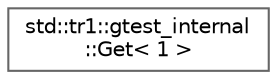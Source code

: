 digraph "クラス階層図"
{
 // LATEX_PDF_SIZE
  bgcolor="transparent";
  edge [fontname=Helvetica,fontsize=10,labelfontname=Helvetica,labelfontsize=10];
  node [fontname=Helvetica,fontsize=10,shape=box,height=0.2,width=0.4];
  rankdir="LR";
  Node0 [id="Node000000",label="std::tr1::gtest_internal\l::Get\< 1 \>",height=0.2,width=0.4,color="grey40", fillcolor="white", style="filled",URL="$classstd_1_1tr1_1_1gtest__internal_1_1_get_3_011_01_4.html",tooltip=" "];
}
